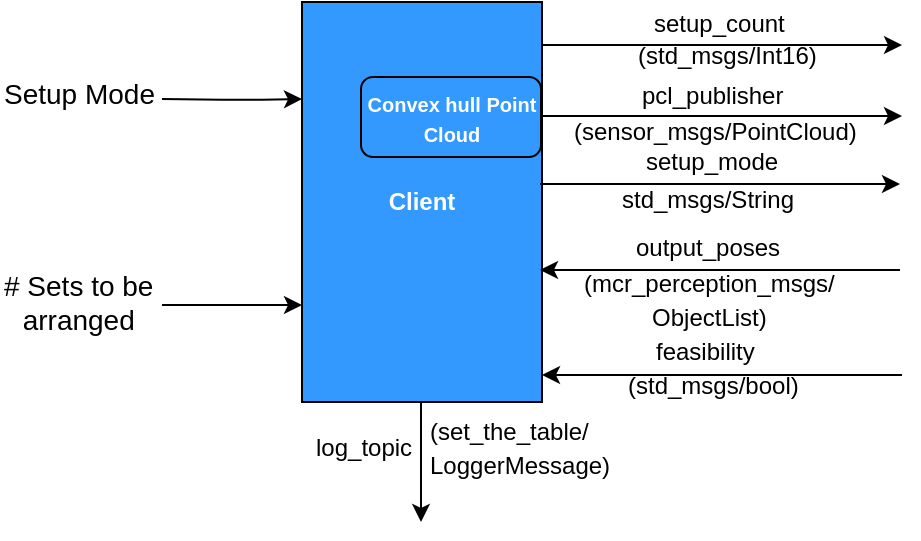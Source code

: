 <mxfile version="10.8.4" type="device"><diagram id="r4jGg_qzKVQwmuIoTdHc" name="Page-1"><mxGraphModel dx="1327" dy="778" grid="1" gridSize="10" guides="1" tooltips="1" connect="1" arrows="1" fold="1" page="1" pageScale="1" pageWidth="850" pageHeight="1100" math="0" shadow="0"><root><mxCell id="0"/><mxCell id="1" parent="0"/><mxCell id="hWox3SmtnK08mB3PHlee-22" value="&lt;font color=&quot;#FFFFFF&quot;&gt;&lt;b&gt;Client&lt;/b&gt;&lt;/font&gt;" style="rounded=0;whiteSpace=wrap;html=1;fillColor=#3399FF;" parent="1" vertex="1"><mxGeometry x="281" y="760" width="120" height="200" as="geometry"/></mxCell><mxCell id="hWox3SmtnK08mB3PHlee-25" value="&lt;font style=&quot;font-size: 12px&quot;&gt;setup_mode&lt;/font&gt;" style="text;html=1;resizable=0;points=[];autosize=1;align=left;verticalAlign=top;spacingTop=-4;fontSize=14;" parent="1" vertex="1"><mxGeometry x="450.5" y="827.5" width="80" height="20" as="geometry"/></mxCell><mxCell id="hWox3SmtnK08mB3PHlee-26" value="&lt;div align=&quot;center&quot;&gt;&lt;font style=&quot;font-size: 12px&quot;&gt;(mcr_perception_msgs/&lt;/font&gt;&lt;/div&gt;&lt;div align=&quot;center&quot;&gt;&lt;font style=&quot;font-size: 12px&quot;&gt;ObjectList)&lt;/font&gt;&lt;/div&gt;" style="text;html=1;resizable=0;points=[];autosize=1;align=left;verticalAlign=top;spacingTop=-4;fontSize=14;" parent="1" vertex="1"><mxGeometry x="419.5" y="889" width="140" height="40" as="geometry"/></mxCell><mxCell id="hWox3SmtnK08mB3PHlee-27" value="&lt;div style=&quot;font-size: 12px&quot;&gt;&lt;font style=&quot;font-size: 12px&quot;&gt;(std_msgs/bool)&lt;/font&gt;&lt;/div&gt;" style="text;html=1;resizable=0;points=[];autosize=1;align=left;verticalAlign=top;spacingTop=-4;fontSize=14;" parent="1" vertex="1"><mxGeometry x="441.5" y="942" width="100" height="20" as="geometry"/></mxCell><mxCell id="hWox3SmtnK08mB3PHlee-28" value="&lt;font style=&quot;font-size: 12px&quot;&gt;feasibility&lt;/font&gt;" style="text;html=1;resizable=0;points=[];autosize=1;align=left;verticalAlign=top;spacingTop=-4;fontSize=14;" parent="1" vertex="1"><mxGeometry x="455.5" y="923" width="70" height="20" as="geometry"/></mxCell><mxCell id="hWox3SmtnK08mB3PHlee-29" value="" style="endArrow=classic;html=1;strokeColor=#000000;fontSize=14;entryX=0.008;entryY=0.13;entryDx=0;entryDy=0;entryPerimeter=0;" parent="1" edge="1"><mxGeometry width="50" height="50" relative="1" as="geometry"><mxPoint x="580" y="894" as="sourcePoint"/><mxPoint x="400" y="894" as="targetPoint"/></mxGeometry></mxCell><mxCell id="hWox3SmtnK08mB3PHlee-30" value="&lt;font style=&quot;font-size: 12px&quot;&gt;output_poses&lt;/font&gt;" style="text;html=1;resizable=0;points=[];autosize=1;align=left;verticalAlign=top;spacingTop=-4;fontSize=14;" parent="1" vertex="1"><mxGeometry x="445.5" y="871" width="90" height="20" as="geometry"/></mxCell><mxCell id="hWox3SmtnK08mB3PHlee-31" value="" style="group" parent="1" vertex="1" connectable="0"><mxGeometry x="455" y="759" width="80" height="20" as="geometry"/></mxCell><mxCell id="hWox3SmtnK08mB3PHlee-32" value="&lt;font style=&quot;font-size: 12px&quot;&gt;setup_count&lt;/font&gt;" style="text;html=1;resizable=0;points=[];autosize=1;align=left;verticalAlign=top;spacingTop=-4;fontSize=14;" parent="hWox3SmtnK08mB3PHlee-31" vertex="1"><mxGeometry width="80" height="20" as="geometry"/></mxCell><mxCell id="hWox3SmtnK08mB3PHlee-33" value="" style="endArrow=classic;html=1;strokeColor=#000000;fontSize=14;entryX=0.008;entryY=0.13;entryDx=0;entryDy=0;entryPerimeter=0;" parent="1" edge="1"><mxGeometry width="50" height="50" relative="1" as="geometry"><mxPoint x="401" y="781.5" as="sourcePoint"/><mxPoint x="581" y="781.5" as="targetPoint"/></mxGeometry></mxCell><mxCell id="hWox3SmtnK08mB3PHlee-34" value="" style="endArrow=classic;html=1;strokeColor=#000000;fontSize=14;" parent="1" edge="1"><mxGeometry width="50" height="50" relative="1" as="geometry"><mxPoint x="211" y="911.5" as="sourcePoint"/><mxPoint x="281" y="911.5" as="targetPoint"/></mxGeometry></mxCell><mxCell id="hWox3SmtnK08mB3PHlee-35" value="&lt;div&gt;&lt;font style=&quot;font-size: 12px&quot;&gt;(set_the_table/&lt;/font&gt;&lt;/div&gt;&lt;div&gt;&lt;font style=&quot;font-size: 12px&quot;&gt;LoggerMessage)&lt;/font&gt;&lt;/div&gt;" style="text;html=1;resizable=0;points=[];autosize=1;align=left;verticalAlign=top;spacingTop=-4;fontSize=14;" parent="1" vertex="1"><mxGeometry x="342.5" y="963" width="110" height="40" as="geometry"/></mxCell><mxCell id="hWox3SmtnK08mB3PHlee-36" value="&lt;font style=&quot;font-size: 12px&quot;&gt;log_topic&lt;/font&gt;" style="text;html=1;resizable=0;points=[];autosize=1;align=left;verticalAlign=top;spacingTop=-4;fontSize=14;" parent="1" vertex="1"><mxGeometry x="286" y="971" width="70" height="20" as="geometry"/></mxCell><mxCell id="hWox3SmtnK08mB3PHlee-37" value="&lt;font style=&quot;font-size: 12px&quot;&gt;(sensor_msgs/PointCloud)&lt;/font&gt;" style="text;html=1;resizable=0;points=[];autosize=1;align=left;verticalAlign=top;spacingTop=-4;fontSize=14;" parent="1" vertex="1"><mxGeometry x="415" y="812.5" width="160" height="20" as="geometry"/></mxCell><mxCell id="hWox3SmtnK08mB3PHlee-38" value="&lt;font style=&quot;font-size: 10px&quot; color=&quot;#FFFFFF&quot;&gt;&lt;b&gt;Convex hull Point Cloud&lt;/b&gt;&lt;/font&gt;" style="rounded=1;whiteSpace=wrap;html=1;fillColor=none;" parent="1" vertex="1"><mxGeometry x="310.5" y="797.5" width="90" height="40" as="geometry"/></mxCell><mxCell id="hWox3SmtnK08mB3PHlee-39" value="" style="endArrow=classic;html=1;strokeColor=#000000;fontSize=14;" parent="1" edge="1"><mxGeometry width="50" height="50" relative="1" as="geometry"><mxPoint x="211" y="808.5" as="sourcePoint"/><mxPoint x="281" y="808.5" as="targetPoint"/><Array as="points"><mxPoint x="251" y="809"/></Array></mxGeometry></mxCell><mxCell id="hWox3SmtnK08mB3PHlee-40" value="" style="group" parent="1" vertex="1" connectable="0"><mxGeometry x="447" y="777" width="110" height="38" as="geometry"/></mxCell><mxCell id="hWox3SmtnK08mB3PHlee-41" value="&lt;div style=&quot;font-size: 12px&quot;&gt;(std_msgs/Int16)&lt;/div&gt;" style="text;html=1;resizable=0;points=[];autosize=1;align=left;verticalAlign=top;spacingTop=-4;fontSize=14;" parent="hWox3SmtnK08mB3PHlee-40" vertex="1"><mxGeometry width="110" height="20" as="geometry"/></mxCell><mxCell id="hWox3SmtnK08mB3PHlee-42" value="&lt;font style=&quot;font-size: 12px&quot;&gt;pcl_publisher&lt;/font&gt;" style="text;html=1;resizable=0;points=[];autosize=1;align=left;verticalAlign=top;spacingTop=-4;fontSize=14;" parent="hWox3SmtnK08mB3PHlee-40" vertex="1"><mxGeometry x="2" y="18" width="90" height="20" as="geometry"/></mxCell><mxCell id="hWox3SmtnK08mB3PHlee-43" value="" style="endArrow=classic;html=1;strokeColor=#000000;fontSize=14;entryX=0.008;entryY=0.13;entryDx=0;entryDy=0;entryPerimeter=0;" parent="1" edge="1"><mxGeometry width="50" height="50" relative="1" as="geometry"><mxPoint x="401" y="817" as="sourcePoint"/><mxPoint x="581" y="817" as="targetPoint"/></mxGeometry></mxCell><mxCell id="hWox3SmtnK08mB3PHlee-44" value="" style="endArrow=classic;html=1;strokeColor=#000000;fontSize=14;entryX=0.008;entryY=0.13;entryDx=0;entryDy=0;entryPerimeter=0;" parent="1" edge="1"><mxGeometry width="50" height="50" relative="1" as="geometry"><mxPoint x="581" y="946.5" as="sourcePoint"/><mxPoint x="401" y="946.5" as="targetPoint"/></mxGeometry></mxCell><mxCell id="hWox3SmtnK08mB3PHlee-45" value="&lt;div align=&quot;center&quot;&gt;# Sets to be&lt;/div&gt;&lt;div align=&quot;center&quot;&gt; arranged&lt;/div&gt;" style="text;html=1;resizable=0;points=[];autosize=1;align=left;verticalAlign=top;spacingTop=-4;fontSize=14;" parent="1" vertex="1"><mxGeometry x="130" y="891" width="90" height="40" as="geometry"/></mxCell><mxCell id="hWox3SmtnK08mB3PHlee-46" value="" style="endArrow=classic;html=1;entryX=0.5;entryY=0;entryDx=0;entryDy=0;strokeColor=#000000;" parent="1" edge="1"><mxGeometry width="50" height="50" relative="1" as="geometry"><mxPoint x="340.5" y="960" as="sourcePoint"/><mxPoint x="340.5" y="1020" as="targetPoint"/><Array as="points"><mxPoint x="340.5" y="980"/></Array></mxGeometry></mxCell><mxCell id="hWox3SmtnK08mB3PHlee-47" value="" style="endArrow=classic;html=1;strokeColor=#000000;fontSize=14;entryX=0.008;entryY=0.13;entryDx=0;entryDy=0;entryPerimeter=0;" parent="1" edge="1"><mxGeometry width="50" height="50" relative="1" as="geometry"><mxPoint x="400" y="851" as="sourcePoint"/><mxPoint x="580" y="851" as="targetPoint"/></mxGeometry></mxCell><mxCell id="hWox3SmtnK08mB3PHlee-48" value="&lt;font style=&quot;font-size: 12px&quot;&gt;std_msgs/String&lt;/font&gt;" style="text;html=1;resizable=0;points=[];autosize=1;align=left;verticalAlign=top;spacingTop=-4;fontSize=14;" parent="1" vertex="1"><mxGeometry x="438.5" y="846.5" width="100" height="20" as="geometry"/></mxCell><mxCell id="hWox3SmtnK08mB3PHlee-49" value="Setup Mode" style="text;html=1;resizable=0;points=[];autosize=1;align=left;verticalAlign=top;spacingTop=-4;fontSize=14;" parent="1" vertex="1"><mxGeometry x="130" y="794.5" width="90" height="20" as="geometry"/></mxCell></root></mxGraphModel></diagram></mxfile>